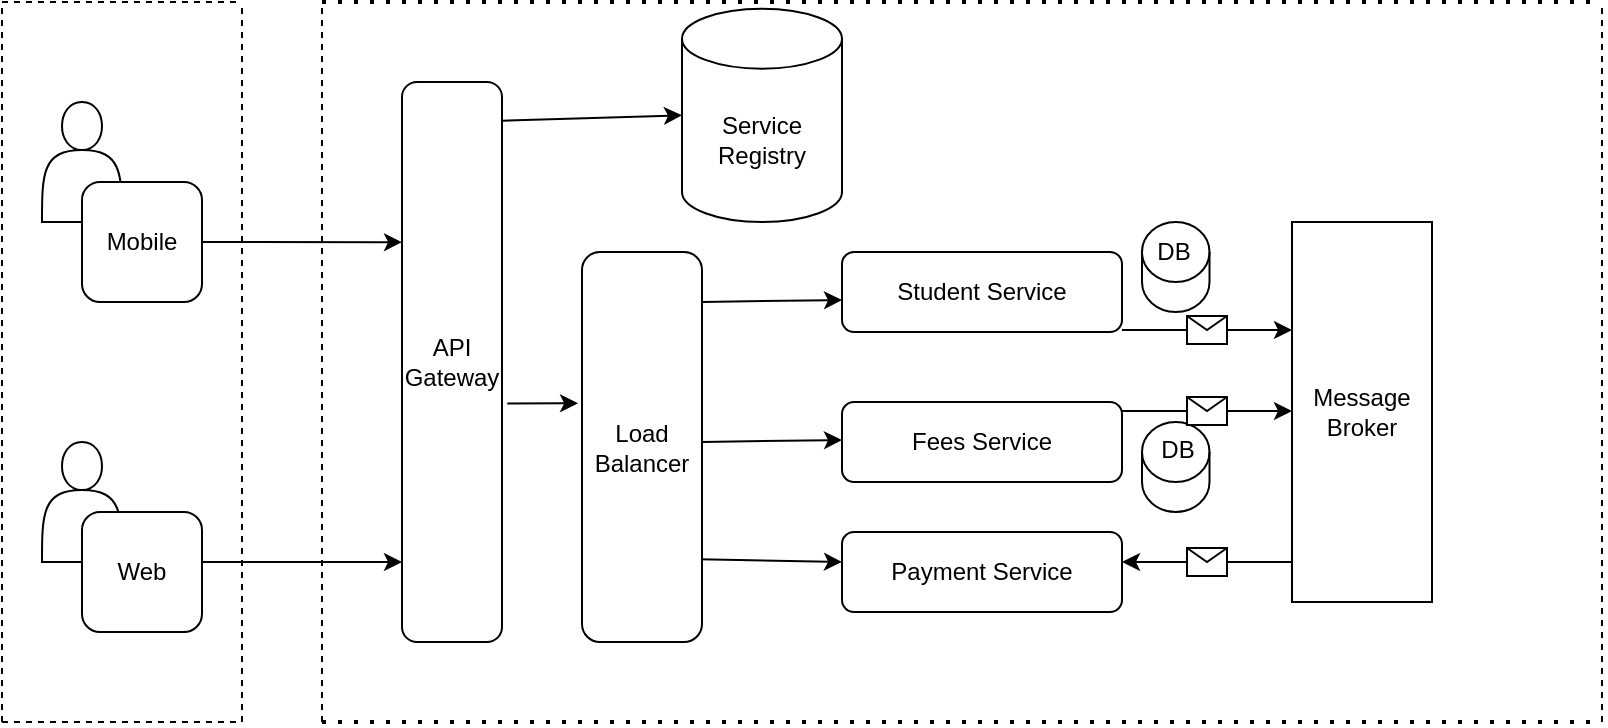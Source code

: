 <mxfile version="21.6.8" type="github">
  <diagram name="Page-1" id="lpYdi6hmB2mevcbclzjj">
    <mxGraphModel dx="1034" dy="424" grid="1" gridSize="10" guides="1" tooltips="1" connect="1" arrows="1" fold="1" page="1" pageScale="1" pageWidth="850" pageHeight="1100" math="0" shadow="0">
      <root>
        <mxCell id="0" />
        <mxCell id="1" parent="0" />
        <mxCell id="J3DRlDbeSo2fN5IDyo22-29" value="" style="endArrow=none;dashed=1;html=1;rounded=0;" edge="1" parent="1">
          <mxGeometry width="50" height="50" relative="1" as="geometry">
            <mxPoint x="40" y="40" as="sourcePoint" />
            <mxPoint x="160" y="40" as="targetPoint" />
          </mxGeometry>
        </mxCell>
        <mxCell id="J3DRlDbeSo2fN5IDyo22-30" value="" style="endArrow=none;dashed=1;html=1;rounded=0;" edge="1" parent="1">
          <mxGeometry width="50" height="50" relative="1" as="geometry">
            <mxPoint x="40" y="400" as="sourcePoint" />
            <mxPoint x="40" y="40" as="targetPoint" />
          </mxGeometry>
        </mxCell>
        <mxCell id="J3DRlDbeSo2fN5IDyo22-31" value="" style="endArrow=none;dashed=1;html=1;rounded=0;" edge="1" parent="1">
          <mxGeometry width="50" height="50" relative="1" as="geometry">
            <mxPoint x="160" y="400" as="sourcePoint" />
            <mxPoint x="160" y="40" as="targetPoint" />
          </mxGeometry>
        </mxCell>
        <mxCell id="J3DRlDbeSo2fN5IDyo22-32" value="" style="endArrow=none;dashed=1;html=1;rounded=0;" edge="1" parent="1">
          <mxGeometry width="50" height="50" relative="1" as="geometry">
            <mxPoint x="40" y="400" as="sourcePoint" />
            <mxPoint x="160" y="400" as="targetPoint" />
          </mxGeometry>
        </mxCell>
        <mxCell id="J3DRlDbeSo2fN5IDyo22-33" value="" style="endArrow=none;dashed=1;html=1;rounded=0;" edge="1" parent="1">
          <mxGeometry width="50" height="50" relative="1" as="geometry">
            <mxPoint x="200" y="400" as="sourcePoint" />
            <mxPoint x="200" y="40" as="targetPoint" />
          </mxGeometry>
        </mxCell>
        <mxCell id="J3DRlDbeSo2fN5IDyo22-34" value="" style="endArrow=none;dashed=1;html=1;rounded=0;" edge="1" parent="1">
          <mxGeometry width="50" height="50" relative="1" as="geometry">
            <mxPoint x="840" y="400" as="sourcePoint" />
            <mxPoint x="840" y="40" as="targetPoint" />
          </mxGeometry>
        </mxCell>
        <mxCell id="J3DRlDbeSo2fN5IDyo22-35" value="" style="endArrow=none;dashed=1;html=1;dashPattern=1 3;strokeWidth=2;rounded=0;" edge="1" parent="1">
          <mxGeometry width="50" height="50" relative="1" as="geometry">
            <mxPoint x="200" y="40" as="sourcePoint" />
            <mxPoint x="840" y="40" as="targetPoint" />
          </mxGeometry>
        </mxCell>
        <mxCell id="J3DRlDbeSo2fN5IDyo22-36" value="" style="endArrow=none;dashed=1;html=1;dashPattern=1 3;strokeWidth=2;rounded=0;" edge="1" parent="1">
          <mxGeometry width="50" height="50" relative="1" as="geometry">
            <mxPoint x="200" y="400" as="sourcePoint" />
            <mxPoint x="840" y="400" as="targetPoint" />
          </mxGeometry>
        </mxCell>
        <mxCell id="J3DRlDbeSo2fN5IDyo22-37" value="API Gateway" style="rounded=1;whiteSpace=wrap;html=1;" vertex="1" parent="1">
          <mxGeometry x="240" y="80" width="50" height="280" as="geometry" />
        </mxCell>
        <mxCell id="J3DRlDbeSo2fN5IDyo22-38" value="Fees Service" style="rounded=1;whiteSpace=wrap;html=1;" vertex="1" parent="1">
          <mxGeometry x="460" y="240" width="140" height="40" as="geometry" />
        </mxCell>
        <mxCell id="J3DRlDbeSo2fN5IDyo22-39" value="Payment Service" style="rounded=1;whiteSpace=wrap;html=1;" vertex="1" parent="1">
          <mxGeometry x="460" y="305" width="140" height="40" as="geometry" />
        </mxCell>
        <mxCell id="J3DRlDbeSo2fN5IDyo22-40" value="" style="shape=cylinder3;whiteSpace=wrap;html=1;boundedLbl=1;backgroundOutline=1;size=15;" vertex="1" parent="1">
          <mxGeometry x="610" y="250" width="33.75" height="45" as="geometry" />
        </mxCell>
        <mxCell id="J3DRlDbeSo2fN5IDyo22-41" value="Message Broker" style="rounded=0;whiteSpace=wrap;html=1;" vertex="1" parent="1">
          <mxGeometry x="685" y="150" width="70" height="190" as="geometry" />
        </mxCell>
        <mxCell id="J3DRlDbeSo2fN5IDyo22-45" value="Student Service" style="rounded=1;whiteSpace=wrap;html=1;" vertex="1" parent="1">
          <mxGeometry x="460" y="165" width="140" height="40" as="geometry" />
        </mxCell>
        <mxCell id="J3DRlDbeSo2fN5IDyo22-47" value="" style="endArrow=classic;html=1;rounded=0;exitX=1;exitY=0.128;exitDx=0;exitDy=0;exitPerimeter=0;" edge="1" parent="1" source="J3DRlDbeSo2fN5IDyo22-71">
          <mxGeometry width="50" height="50" relative="1" as="geometry">
            <mxPoint x="420" y="189" as="sourcePoint" />
            <mxPoint x="460" y="189" as="targetPoint" />
            <Array as="points" />
          </mxGeometry>
        </mxCell>
        <mxCell id="J3DRlDbeSo2fN5IDyo22-48" value="" style="endArrow=classic;html=1;rounded=0;exitX=1;exitY=0.487;exitDx=0;exitDy=0;exitPerimeter=0;" edge="1" parent="1" source="J3DRlDbeSo2fN5IDyo22-71">
          <mxGeometry width="50" height="50" relative="1" as="geometry">
            <mxPoint x="420" y="259" as="sourcePoint" />
            <mxPoint x="460" y="259" as="targetPoint" />
            <Array as="points" />
          </mxGeometry>
        </mxCell>
        <mxCell id="J3DRlDbeSo2fN5IDyo22-49" value="" style="endArrow=classic;html=1;rounded=0;exitX=0.973;exitY=0.788;exitDx=0;exitDy=0;exitPerimeter=0;" edge="1" parent="1" source="J3DRlDbeSo2fN5IDyo22-71">
          <mxGeometry width="50" height="50" relative="1" as="geometry">
            <mxPoint x="420" y="320" as="sourcePoint" />
            <mxPoint x="460" y="320" as="targetPoint" />
            <Array as="points" />
          </mxGeometry>
        </mxCell>
        <mxCell id="J3DRlDbeSo2fN5IDyo22-51" value="" style="shape=actor;whiteSpace=wrap;html=1;" vertex="1" parent="1">
          <mxGeometry x="60" y="90" width="40" height="60" as="geometry" />
        </mxCell>
        <mxCell id="J3DRlDbeSo2fN5IDyo22-52" value="Mobile" style="rounded=1;whiteSpace=wrap;html=1;" vertex="1" parent="1">
          <mxGeometry x="80" y="130" width="60" height="60" as="geometry" />
        </mxCell>
        <mxCell id="J3DRlDbeSo2fN5IDyo22-53" value="" style="shape=actor;whiteSpace=wrap;html=1;" vertex="1" parent="1">
          <mxGeometry x="60" y="260" width="40" height="60" as="geometry" />
        </mxCell>
        <mxCell id="J3DRlDbeSo2fN5IDyo22-54" value="Web" style="rounded=1;whiteSpace=wrap;html=1;" vertex="1" parent="1">
          <mxGeometry x="80" y="295" width="60" height="60" as="geometry" />
        </mxCell>
        <mxCell id="J3DRlDbeSo2fN5IDyo22-55" value="" style="endArrow=classic;html=1;rounded=0;exitX=1;exitY=0.5;exitDx=0;exitDy=0;entryX=0;entryY=0.286;entryDx=0;entryDy=0;entryPerimeter=0;" edge="1" parent="1" source="J3DRlDbeSo2fN5IDyo22-52" target="J3DRlDbeSo2fN5IDyo22-37">
          <mxGeometry width="50" height="50" relative="1" as="geometry">
            <mxPoint x="420" y="250" as="sourcePoint" />
            <mxPoint x="470" y="200" as="targetPoint" />
          </mxGeometry>
        </mxCell>
        <mxCell id="J3DRlDbeSo2fN5IDyo22-56" value="" style="endArrow=classic;html=1;rounded=0;exitX=1;exitY=0.5;exitDx=0;exitDy=0;" edge="1" parent="1">
          <mxGeometry width="50" height="50" relative="1" as="geometry">
            <mxPoint x="140" y="320" as="sourcePoint" />
            <mxPoint x="240" y="320" as="targetPoint" />
          </mxGeometry>
        </mxCell>
        <mxCell id="J3DRlDbeSo2fN5IDyo22-59" value="Service Registry" style="shape=cylinder3;whiteSpace=wrap;html=1;boundedLbl=1;backgroundOutline=1;size=15;" vertex="1" parent="1">
          <mxGeometry x="380" y="43.33" width="80" height="106.67" as="geometry" />
        </mxCell>
        <mxCell id="J3DRlDbeSo2fN5IDyo22-60" value="" style="shape=cylinder3;whiteSpace=wrap;html=1;boundedLbl=1;backgroundOutline=1;size=15;" vertex="1" parent="1">
          <mxGeometry x="610" y="150" width="33.75" height="45" as="geometry" />
        </mxCell>
        <mxCell id="J3DRlDbeSo2fN5IDyo22-61" value="DB" style="text;html=1;strokeColor=none;fillColor=none;align=center;verticalAlign=middle;whiteSpace=wrap;rounded=0;" vertex="1" parent="1">
          <mxGeometry x="596" y="150" width="60" height="30" as="geometry" />
        </mxCell>
        <mxCell id="J3DRlDbeSo2fN5IDyo22-62" value="DB" style="text;html=1;strokeColor=none;fillColor=none;align=center;verticalAlign=middle;whiteSpace=wrap;rounded=0;" vertex="1" parent="1">
          <mxGeometry x="598" y="249" width="60" height="30" as="geometry" />
        </mxCell>
        <mxCell id="J3DRlDbeSo2fN5IDyo22-63" value="" style="endArrow=classic;html=1;rounded=0;" edge="1" parent="1">
          <mxGeometry relative="1" as="geometry">
            <mxPoint x="600" y="204" as="sourcePoint" />
            <mxPoint x="685" y="204" as="targetPoint" />
          </mxGeometry>
        </mxCell>
        <mxCell id="J3DRlDbeSo2fN5IDyo22-64" value="" style="shape=message;html=1;outlineConnect=0;" vertex="1" parent="J3DRlDbeSo2fN5IDyo22-63">
          <mxGeometry width="20" height="14" relative="1" as="geometry">
            <mxPoint x="-10" y="-7" as="offset" />
          </mxGeometry>
        </mxCell>
        <mxCell id="J3DRlDbeSo2fN5IDyo22-67" value="" style="endArrow=classic;html=1;rounded=0;" edge="1" parent="1">
          <mxGeometry relative="1" as="geometry">
            <mxPoint x="600" y="244.5" as="sourcePoint" />
            <mxPoint x="685" y="244.5" as="targetPoint" />
          </mxGeometry>
        </mxCell>
        <mxCell id="J3DRlDbeSo2fN5IDyo22-68" value="" style="shape=message;html=1;outlineConnect=0;" vertex="1" parent="J3DRlDbeSo2fN5IDyo22-67">
          <mxGeometry width="20" height="14" relative="1" as="geometry">
            <mxPoint x="-10" y="-7" as="offset" />
          </mxGeometry>
        </mxCell>
        <mxCell id="J3DRlDbeSo2fN5IDyo22-69" value="" style="endArrow=classic;html=1;rounded=0;" edge="1" parent="1">
          <mxGeometry relative="1" as="geometry">
            <mxPoint x="685" y="320" as="sourcePoint" />
            <mxPoint x="600" y="320" as="targetPoint" />
          </mxGeometry>
        </mxCell>
        <mxCell id="J3DRlDbeSo2fN5IDyo22-70" value="" style="shape=message;html=1;outlineConnect=0;" vertex="1" parent="J3DRlDbeSo2fN5IDyo22-69">
          <mxGeometry width="20" height="14" relative="1" as="geometry">
            <mxPoint x="-10" y="-7" as="offset" />
          </mxGeometry>
        </mxCell>
        <mxCell id="J3DRlDbeSo2fN5IDyo22-71" value="Load Balancer" style="rounded=1;whiteSpace=wrap;html=1;" vertex="1" parent="1">
          <mxGeometry x="330" y="165" width="60" height="195" as="geometry" />
        </mxCell>
        <mxCell id="J3DRlDbeSo2fN5IDyo22-72" value="" style="endArrow=classic;html=1;rounded=0;exitX=1.053;exitY=0.574;exitDx=0;exitDy=0;exitPerimeter=0;entryX=-0.033;entryY=0.388;entryDx=0;entryDy=0;entryPerimeter=0;" edge="1" parent="1" source="J3DRlDbeSo2fN5IDyo22-37" target="J3DRlDbeSo2fN5IDyo22-71">
          <mxGeometry width="50" height="50" relative="1" as="geometry">
            <mxPoint x="400" y="250" as="sourcePoint" />
            <mxPoint x="450" y="200" as="targetPoint" />
          </mxGeometry>
        </mxCell>
        <mxCell id="J3DRlDbeSo2fN5IDyo22-74" value="" style="endArrow=classic;html=1;rounded=0;exitX=1;exitY=0.069;exitDx=0;exitDy=0;exitPerimeter=0;entryX=0;entryY=0.5;entryDx=0;entryDy=0;entryPerimeter=0;" edge="1" parent="1" source="J3DRlDbeSo2fN5IDyo22-37" target="J3DRlDbeSo2fN5IDyo22-59">
          <mxGeometry width="50" height="50" relative="1" as="geometry">
            <mxPoint x="400" y="250" as="sourcePoint" />
            <mxPoint x="450" y="200" as="targetPoint" />
          </mxGeometry>
        </mxCell>
      </root>
    </mxGraphModel>
  </diagram>
</mxfile>

